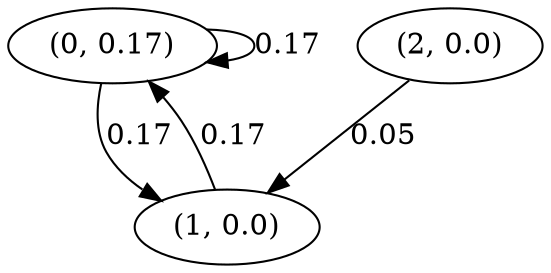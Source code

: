 digraph {
    0 [ label = "(0, 0.17)" ]
    1 [ label = "(1, 0.0)" ]
    2 [ label = "(2, 0.0)" ]
    0 -> 0 [ label = "0.17" ]
    1 -> 0 [ label = "0.17" ]
    0 -> 1 [ label = "0.17" ]
    2 -> 1 [ label = "0.05" ]
}

